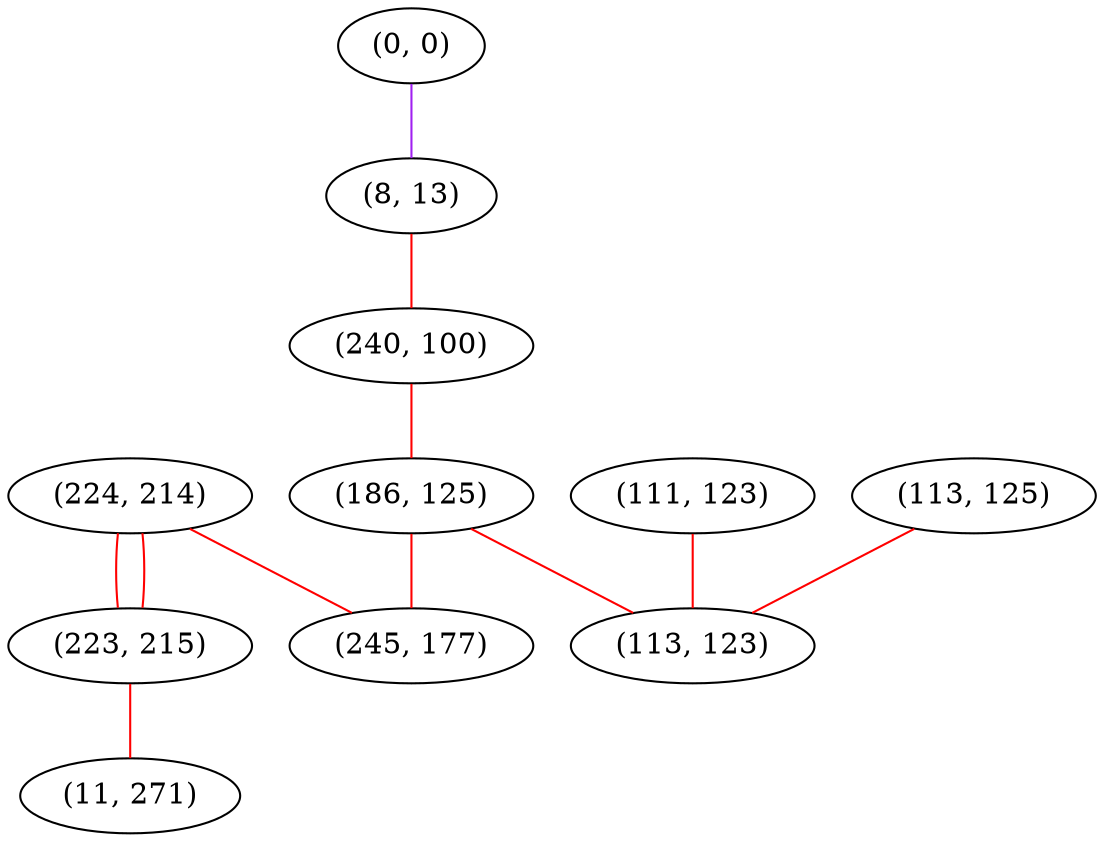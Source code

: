 graph "" {
"(224, 214)";
"(0, 0)";
"(8, 13)";
"(111, 123)";
"(240, 100)";
"(113, 125)";
"(186, 125)";
"(223, 215)";
"(11, 271)";
"(245, 177)";
"(113, 123)";
"(224, 214)" -- "(245, 177)"  [color=red, key=0, weight=1];
"(224, 214)" -- "(223, 215)"  [color=red, key=0, weight=1];
"(224, 214)" -- "(223, 215)"  [color=red, key=1, weight=1];
"(0, 0)" -- "(8, 13)"  [color=purple, key=0, weight=4];
"(8, 13)" -- "(240, 100)"  [color=red, key=0, weight=1];
"(111, 123)" -- "(113, 123)"  [color=red, key=0, weight=1];
"(240, 100)" -- "(186, 125)"  [color=red, key=0, weight=1];
"(113, 125)" -- "(113, 123)"  [color=red, key=0, weight=1];
"(186, 125)" -- "(245, 177)"  [color=red, key=0, weight=1];
"(186, 125)" -- "(113, 123)"  [color=red, key=0, weight=1];
"(223, 215)" -- "(11, 271)"  [color=red, key=0, weight=1];
}
